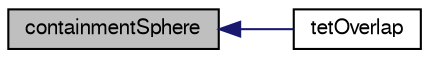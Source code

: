 digraph "containmentSphere"
{
  bgcolor="transparent";
  edge [fontname="FreeSans",fontsize="10",labelfontname="FreeSans",labelfontsize="10"];
  node [fontname="FreeSans",fontsize="10",shape=record];
  rankdir="LR";
  Node596 [label="containmentSphere",height=0.2,width=0.4,color="black", fillcolor="grey75", style="filled", fontcolor="black"];
  Node596 -> Node597 [dir="back",color="midnightblue",fontsize="10",style="solid",fontname="FreeSans"];
  Node597 [label="tetOverlap",height=0.2,width=0.4,color="black",URL="$a27586.html#ab2b0dee9377d032698e5241b8e84fa7c",tooltip="Decompose tet into tets inside and outside other tet. "];
}
